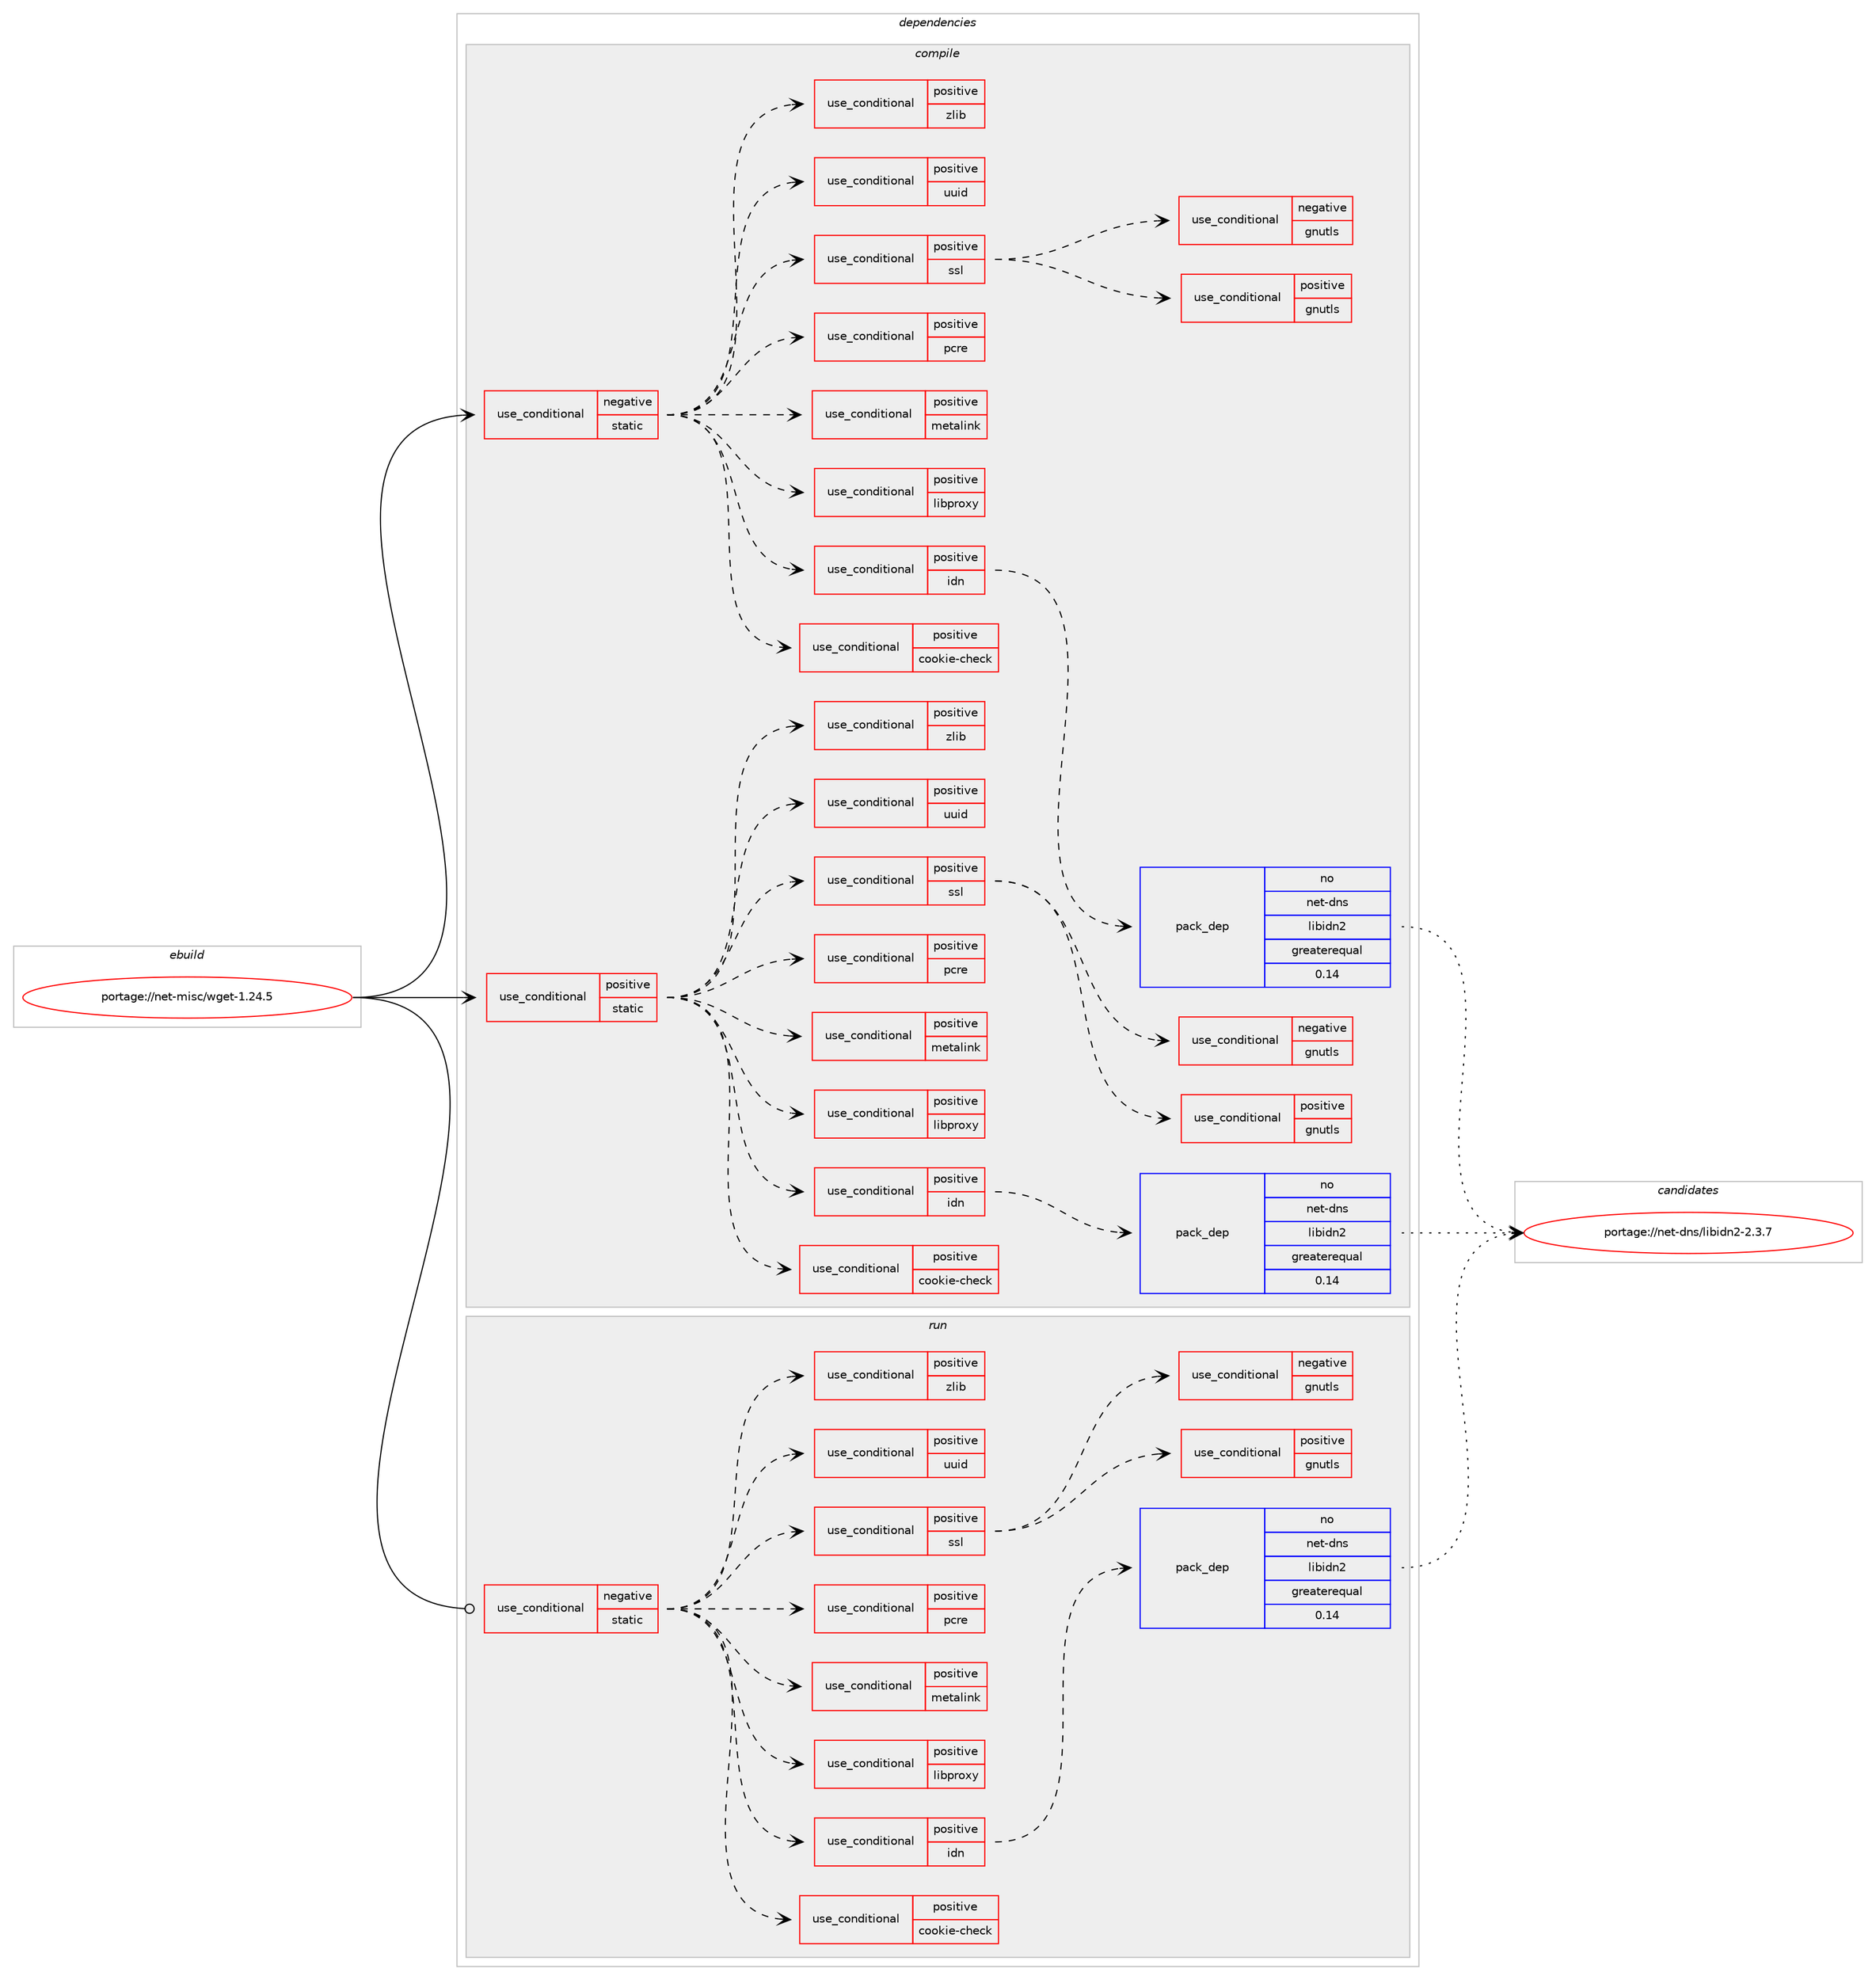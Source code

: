 digraph prolog {

# *************
# Graph options
# *************

newrank=true;
concentrate=true;
compound=true;
graph [rankdir=LR,fontname=Helvetica,fontsize=10,ranksep=1.5];#, ranksep=2.5, nodesep=0.2];
edge  [arrowhead=vee];
node  [fontname=Helvetica,fontsize=10];

# **********
# The ebuild
# **********

subgraph cluster_leftcol {
color=gray;
rank=same;
label=<<i>ebuild</i>>;
id [label="portage://net-misc/wget-1.24.5", color=red, width=4, href="../net-misc/wget-1.24.5.svg"];
}

# ****************
# The dependencies
# ****************

subgraph cluster_midcol {
color=gray;
label=<<i>dependencies</i>>;
subgraph cluster_compile {
fillcolor="#eeeeee";
style=filled;
label=<<i>compile</i>>;
subgraph cond96928 {
dependency191358 [label=<<TABLE BORDER="0" CELLBORDER="1" CELLSPACING="0" CELLPADDING="4"><TR><TD ROWSPAN="3" CELLPADDING="10">use_conditional</TD></TR><TR><TD>negative</TD></TR><TR><TD>static</TD></TR></TABLE>>, shape=none, color=red];
subgraph cond96929 {
dependency191359 [label=<<TABLE BORDER="0" CELLBORDER="1" CELLSPACING="0" CELLPADDING="4"><TR><TD ROWSPAN="3" CELLPADDING="10">use_conditional</TD></TR><TR><TD>positive</TD></TR><TR><TD>cookie-check</TD></TR></TABLE>>, shape=none, color=red];
# *** BEGIN UNKNOWN DEPENDENCY TYPE (TODO) ***
# dependency191359 -> package_dependency(portage://net-misc/wget-1.24.5,install,no,net-libs,libpsl,none,[,,],[],[])
# *** END UNKNOWN DEPENDENCY TYPE (TODO) ***

}
dependency191358:e -> dependency191359:w [weight=20,style="dashed",arrowhead="vee"];
subgraph cond96930 {
dependency191360 [label=<<TABLE BORDER="0" CELLBORDER="1" CELLSPACING="0" CELLPADDING="4"><TR><TD ROWSPAN="3" CELLPADDING="10">use_conditional</TD></TR><TR><TD>positive</TD></TR><TR><TD>idn</TD></TR></TABLE>>, shape=none, color=red];
subgraph pack91765 {
dependency191361 [label=<<TABLE BORDER="0" CELLBORDER="1" CELLSPACING="0" CELLPADDING="4" WIDTH="220"><TR><TD ROWSPAN="6" CELLPADDING="30">pack_dep</TD></TR><TR><TD WIDTH="110">no</TD></TR><TR><TD>net-dns</TD></TR><TR><TD>libidn2</TD></TR><TR><TD>greaterequal</TD></TR><TR><TD>0.14</TD></TR></TABLE>>, shape=none, color=blue];
}
dependency191360:e -> dependency191361:w [weight=20,style="dashed",arrowhead="vee"];
}
dependency191358:e -> dependency191360:w [weight=20,style="dashed",arrowhead="vee"];
subgraph cond96931 {
dependency191362 [label=<<TABLE BORDER="0" CELLBORDER="1" CELLSPACING="0" CELLPADDING="4"><TR><TD ROWSPAN="3" CELLPADDING="10">use_conditional</TD></TR><TR><TD>positive</TD></TR><TR><TD>libproxy</TD></TR></TABLE>>, shape=none, color=red];
# *** BEGIN UNKNOWN DEPENDENCY TYPE (TODO) ***
# dependency191362 -> package_dependency(portage://net-misc/wget-1.24.5,install,no,net-libs,libproxy,none,[,,],[],[])
# *** END UNKNOWN DEPENDENCY TYPE (TODO) ***

}
dependency191358:e -> dependency191362:w [weight=20,style="dashed",arrowhead="vee"];
subgraph cond96932 {
dependency191363 [label=<<TABLE BORDER="0" CELLBORDER="1" CELLSPACING="0" CELLPADDING="4"><TR><TD ROWSPAN="3" CELLPADDING="10">use_conditional</TD></TR><TR><TD>positive</TD></TR><TR><TD>metalink</TD></TR></TABLE>>, shape=none, color=red];
# *** BEGIN UNKNOWN DEPENDENCY TYPE (TODO) ***
# dependency191363 -> package_dependency(portage://net-misc/wget-1.24.5,install,no,app-crypt,gpgme,none,[,,],[],[])
# *** END UNKNOWN DEPENDENCY TYPE (TODO) ***

# *** BEGIN UNKNOWN DEPENDENCY TYPE (TODO) ***
# dependency191363 -> package_dependency(portage://net-misc/wget-1.24.5,install,no,media-libs,libmetalink,none,[,,],[],[])
# *** END UNKNOWN DEPENDENCY TYPE (TODO) ***

}
dependency191358:e -> dependency191363:w [weight=20,style="dashed",arrowhead="vee"];
subgraph cond96933 {
dependency191364 [label=<<TABLE BORDER="0" CELLBORDER="1" CELLSPACING="0" CELLPADDING="4"><TR><TD ROWSPAN="3" CELLPADDING="10">use_conditional</TD></TR><TR><TD>positive</TD></TR><TR><TD>pcre</TD></TR></TABLE>>, shape=none, color=red];
# *** BEGIN UNKNOWN DEPENDENCY TYPE (TODO) ***
# dependency191364 -> package_dependency(portage://net-misc/wget-1.24.5,install,no,dev-libs,libpcre2,none,[,,],[],[])
# *** END UNKNOWN DEPENDENCY TYPE (TODO) ***

}
dependency191358:e -> dependency191364:w [weight=20,style="dashed",arrowhead="vee"];
subgraph cond96934 {
dependency191365 [label=<<TABLE BORDER="0" CELLBORDER="1" CELLSPACING="0" CELLPADDING="4"><TR><TD ROWSPAN="3" CELLPADDING="10">use_conditional</TD></TR><TR><TD>positive</TD></TR><TR><TD>ssl</TD></TR></TABLE>>, shape=none, color=red];
subgraph cond96935 {
dependency191366 [label=<<TABLE BORDER="0" CELLBORDER="1" CELLSPACING="0" CELLPADDING="4"><TR><TD ROWSPAN="3" CELLPADDING="10">use_conditional</TD></TR><TR><TD>positive</TD></TR><TR><TD>gnutls</TD></TR></TABLE>>, shape=none, color=red];
# *** BEGIN UNKNOWN DEPENDENCY TYPE (TODO) ***
# dependency191366 -> package_dependency(portage://net-misc/wget-1.24.5,install,no,net-libs,gnutls,none,[,,],any_same_slot,[])
# *** END UNKNOWN DEPENDENCY TYPE (TODO) ***

}
dependency191365:e -> dependency191366:w [weight=20,style="dashed",arrowhead="vee"];
subgraph cond96936 {
dependency191367 [label=<<TABLE BORDER="0" CELLBORDER="1" CELLSPACING="0" CELLPADDING="4"><TR><TD ROWSPAN="3" CELLPADDING="10">use_conditional</TD></TR><TR><TD>negative</TD></TR><TR><TD>gnutls</TD></TR></TABLE>>, shape=none, color=red];
# *** BEGIN UNKNOWN DEPENDENCY TYPE (TODO) ***
# dependency191367 -> package_dependency(portage://net-misc/wget-1.24.5,install,no,dev-libs,openssl,none,[,,],any_same_slot,[])
# *** END UNKNOWN DEPENDENCY TYPE (TODO) ***

}
dependency191365:e -> dependency191367:w [weight=20,style="dashed",arrowhead="vee"];
}
dependency191358:e -> dependency191365:w [weight=20,style="dashed",arrowhead="vee"];
subgraph cond96937 {
dependency191368 [label=<<TABLE BORDER="0" CELLBORDER="1" CELLSPACING="0" CELLPADDING="4"><TR><TD ROWSPAN="3" CELLPADDING="10">use_conditional</TD></TR><TR><TD>positive</TD></TR><TR><TD>uuid</TD></TR></TABLE>>, shape=none, color=red];
# *** BEGIN UNKNOWN DEPENDENCY TYPE (TODO) ***
# dependency191368 -> package_dependency(portage://net-misc/wget-1.24.5,install,no,sys-apps,util-linux,none,[,,],[],[])
# *** END UNKNOWN DEPENDENCY TYPE (TODO) ***

}
dependency191358:e -> dependency191368:w [weight=20,style="dashed",arrowhead="vee"];
subgraph cond96938 {
dependency191369 [label=<<TABLE BORDER="0" CELLBORDER="1" CELLSPACING="0" CELLPADDING="4"><TR><TD ROWSPAN="3" CELLPADDING="10">use_conditional</TD></TR><TR><TD>positive</TD></TR><TR><TD>zlib</TD></TR></TABLE>>, shape=none, color=red];
# *** BEGIN UNKNOWN DEPENDENCY TYPE (TODO) ***
# dependency191369 -> package_dependency(portage://net-misc/wget-1.24.5,install,no,sys-libs,zlib,none,[,,],[],[])
# *** END UNKNOWN DEPENDENCY TYPE (TODO) ***

}
dependency191358:e -> dependency191369:w [weight=20,style="dashed",arrowhead="vee"];
}
id:e -> dependency191358:w [weight=20,style="solid",arrowhead="vee"];
subgraph cond96939 {
dependency191370 [label=<<TABLE BORDER="0" CELLBORDER="1" CELLSPACING="0" CELLPADDING="4"><TR><TD ROWSPAN="3" CELLPADDING="10">use_conditional</TD></TR><TR><TD>positive</TD></TR><TR><TD>static</TD></TR></TABLE>>, shape=none, color=red];
subgraph cond96940 {
dependency191371 [label=<<TABLE BORDER="0" CELLBORDER="1" CELLSPACING="0" CELLPADDING="4"><TR><TD ROWSPAN="3" CELLPADDING="10">use_conditional</TD></TR><TR><TD>positive</TD></TR><TR><TD>cookie-check</TD></TR></TABLE>>, shape=none, color=red];
# *** BEGIN UNKNOWN DEPENDENCY TYPE (TODO) ***
# dependency191371 -> package_dependency(portage://net-misc/wget-1.24.5,install,no,net-libs,libpsl,none,[,,],[],[])
# *** END UNKNOWN DEPENDENCY TYPE (TODO) ***

}
dependency191370:e -> dependency191371:w [weight=20,style="dashed",arrowhead="vee"];
subgraph cond96941 {
dependency191372 [label=<<TABLE BORDER="0" CELLBORDER="1" CELLSPACING="0" CELLPADDING="4"><TR><TD ROWSPAN="3" CELLPADDING="10">use_conditional</TD></TR><TR><TD>positive</TD></TR><TR><TD>idn</TD></TR></TABLE>>, shape=none, color=red];
subgraph pack91766 {
dependency191373 [label=<<TABLE BORDER="0" CELLBORDER="1" CELLSPACING="0" CELLPADDING="4" WIDTH="220"><TR><TD ROWSPAN="6" CELLPADDING="30">pack_dep</TD></TR><TR><TD WIDTH="110">no</TD></TR><TR><TD>net-dns</TD></TR><TR><TD>libidn2</TD></TR><TR><TD>greaterequal</TD></TR><TR><TD>0.14</TD></TR></TABLE>>, shape=none, color=blue];
}
dependency191372:e -> dependency191373:w [weight=20,style="dashed",arrowhead="vee"];
}
dependency191370:e -> dependency191372:w [weight=20,style="dashed",arrowhead="vee"];
subgraph cond96942 {
dependency191374 [label=<<TABLE BORDER="0" CELLBORDER="1" CELLSPACING="0" CELLPADDING="4"><TR><TD ROWSPAN="3" CELLPADDING="10">use_conditional</TD></TR><TR><TD>positive</TD></TR><TR><TD>libproxy</TD></TR></TABLE>>, shape=none, color=red];
# *** BEGIN UNKNOWN DEPENDENCY TYPE (TODO) ***
# dependency191374 -> package_dependency(portage://net-misc/wget-1.24.5,install,no,net-libs,libproxy,none,[,,],[],[])
# *** END UNKNOWN DEPENDENCY TYPE (TODO) ***

}
dependency191370:e -> dependency191374:w [weight=20,style="dashed",arrowhead="vee"];
subgraph cond96943 {
dependency191375 [label=<<TABLE BORDER="0" CELLBORDER="1" CELLSPACING="0" CELLPADDING="4"><TR><TD ROWSPAN="3" CELLPADDING="10">use_conditional</TD></TR><TR><TD>positive</TD></TR><TR><TD>metalink</TD></TR></TABLE>>, shape=none, color=red];
# *** BEGIN UNKNOWN DEPENDENCY TYPE (TODO) ***
# dependency191375 -> package_dependency(portage://net-misc/wget-1.24.5,install,no,app-crypt,gpgme,none,[,,],[],[])
# *** END UNKNOWN DEPENDENCY TYPE (TODO) ***

# *** BEGIN UNKNOWN DEPENDENCY TYPE (TODO) ***
# dependency191375 -> package_dependency(portage://net-misc/wget-1.24.5,install,no,media-libs,libmetalink,none,[,,],[],[])
# *** END UNKNOWN DEPENDENCY TYPE (TODO) ***

}
dependency191370:e -> dependency191375:w [weight=20,style="dashed",arrowhead="vee"];
subgraph cond96944 {
dependency191376 [label=<<TABLE BORDER="0" CELLBORDER="1" CELLSPACING="0" CELLPADDING="4"><TR><TD ROWSPAN="3" CELLPADDING="10">use_conditional</TD></TR><TR><TD>positive</TD></TR><TR><TD>pcre</TD></TR></TABLE>>, shape=none, color=red];
# *** BEGIN UNKNOWN DEPENDENCY TYPE (TODO) ***
# dependency191376 -> package_dependency(portage://net-misc/wget-1.24.5,install,no,dev-libs,libpcre2,none,[,,],[],[use(enable(static-libs),positive)])
# *** END UNKNOWN DEPENDENCY TYPE (TODO) ***

}
dependency191370:e -> dependency191376:w [weight=20,style="dashed",arrowhead="vee"];
subgraph cond96945 {
dependency191377 [label=<<TABLE BORDER="0" CELLBORDER="1" CELLSPACING="0" CELLPADDING="4"><TR><TD ROWSPAN="3" CELLPADDING="10">use_conditional</TD></TR><TR><TD>positive</TD></TR><TR><TD>ssl</TD></TR></TABLE>>, shape=none, color=red];
subgraph cond96946 {
dependency191378 [label=<<TABLE BORDER="0" CELLBORDER="1" CELLSPACING="0" CELLPADDING="4"><TR><TD ROWSPAN="3" CELLPADDING="10">use_conditional</TD></TR><TR><TD>positive</TD></TR><TR><TD>gnutls</TD></TR></TABLE>>, shape=none, color=red];
# *** BEGIN UNKNOWN DEPENDENCY TYPE (TODO) ***
# dependency191378 -> package_dependency(portage://net-misc/wget-1.24.5,install,no,net-libs,gnutls,none,[,,],any_same_slot,[use(enable(static-libs),positive)])
# *** END UNKNOWN DEPENDENCY TYPE (TODO) ***

}
dependency191377:e -> dependency191378:w [weight=20,style="dashed",arrowhead="vee"];
subgraph cond96947 {
dependency191379 [label=<<TABLE BORDER="0" CELLBORDER="1" CELLSPACING="0" CELLPADDING="4"><TR><TD ROWSPAN="3" CELLPADDING="10">use_conditional</TD></TR><TR><TD>negative</TD></TR><TR><TD>gnutls</TD></TR></TABLE>>, shape=none, color=red];
# *** BEGIN UNKNOWN DEPENDENCY TYPE (TODO) ***
# dependency191379 -> package_dependency(portage://net-misc/wget-1.24.5,install,no,dev-libs,openssl,none,[,,],any_same_slot,[use(enable(static-libs),positive)])
# *** END UNKNOWN DEPENDENCY TYPE (TODO) ***

}
dependency191377:e -> dependency191379:w [weight=20,style="dashed",arrowhead="vee"];
}
dependency191370:e -> dependency191377:w [weight=20,style="dashed",arrowhead="vee"];
subgraph cond96948 {
dependency191380 [label=<<TABLE BORDER="0" CELLBORDER="1" CELLSPACING="0" CELLPADDING="4"><TR><TD ROWSPAN="3" CELLPADDING="10">use_conditional</TD></TR><TR><TD>positive</TD></TR><TR><TD>uuid</TD></TR></TABLE>>, shape=none, color=red];
# *** BEGIN UNKNOWN DEPENDENCY TYPE (TODO) ***
# dependency191380 -> package_dependency(portage://net-misc/wget-1.24.5,install,no,sys-apps,util-linux,none,[,,],[],[use(enable(static-libs),positive)])
# *** END UNKNOWN DEPENDENCY TYPE (TODO) ***

}
dependency191370:e -> dependency191380:w [weight=20,style="dashed",arrowhead="vee"];
subgraph cond96949 {
dependency191381 [label=<<TABLE BORDER="0" CELLBORDER="1" CELLSPACING="0" CELLPADDING="4"><TR><TD ROWSPAN="3" CELLPADDING="10">use_conditional</TD></TR><TR><TD>positive</TD></TR><TR><TD>zlib</TD></TR></TABLE>>, shape=none, color=red];
# *** BEGIN UNKNOWN DEPENDENCY TYPE (TODO) ***
# dependency191381 -> package_dependency(portage://net-misc/wget-1.24.5,install,no,sys-libs,zlib,none,[,,],[],[use(enable(static-libs),positive)])
# *** END UNKNOWN DEPENDENCY TYPE (TODO) ***

}
dependency191370:e -> dependency191381:w [weight=20,style="dashed",arrowhead="vee"];
}
id:e -> dependency191370:w [weight=20,style="solid",arrowhead="vee"];
}
subgraph cluster_compileandrun {
fillcolor="#eeeeee";
style=filled;
label=<<i>compile and run</i>>;
}
subgraph cluster_run {
fillcolor="#eeeeee";
style=filled;
label=<<i>run</i>>;
subgraph cond96950 {
dependency191382 [label=<<TABLE BORDER="0" CELLBORDER="1" CELLSPACING="0" CELLPADDING="4"><TR><TD ROWSPAN="3" CELLPADDING="10">use_conditional</TD></TR><TR><TD>negative</TD></TR><TR><TD>static</TD></TR></TABLE>>, shape=none, color=red];
subgraph cond96951 {
dependency191383 [label=<<TABLE BORDER="0" CELLBORDER="1" CELLSPACING="0" CELLPADDING="4"><TR><TD ROWSPAN="3" CELLPADDING="10">use_conditional</TD></TR><TR><TD>positive</TD></TR><TR><TD>cookie-check</TD></TR></TABLE>>, shape=none, color=red];
# *** BEGIN UNKNOWN DEPENDENCY TYPE (TODO) ***
# dependency191383 -> package_dependency(portage://net-misc/wget-1.24.5,run,no,net-libs,libpsl,none,[,,],[],[])
# *** END UNKNOWN DEPENDENCY TYPE (TODO) ***

}
dependency191382:e -> dependency191383:w [weight=20,style="dashed",arrowhead="vee"];
subgraph cond96952 {
dependency191384 [label=<<TABLE BORDER="0" CELLBORDER="1" CELLSPACING="0" CELLPADDING="4"><TR><TD ROWSPAN="3" CELLPADDING="10">use_conditional</TD></TR><TR><TD>positive</TD></TR><TR><TD>idn</TD></TR></TABLE>>, shape=none, color=red];
subgraph pack91767 {
dependency191385 [label=<<TABLE BORDER="0" CELLBORDER="1" CELLSPACING="0" CELLPADDING="4" WIDTH="220"><TR><TD ROWSPAN="6" CELLPADDING="30">pack_dep</TD></TR><TR><TD WIDTH="110">no</TD></TR><TR><TD>net-dns</TD></TR><TR><TD>libidn2</TD></TR><TR><TD>greaterequal</TD></TR><TR><TD>0.14</TD></TR></TABLE>>, shape=none, color=blue];
}
dependency191384:e -> dependency191385:w [weight=20,style="dashed",arrowhead="vee"];
}
dependency191382:e -> dependency191384:w [weight=20,style="dashed",arrowhead="vee"];
subgraph cond96953 {
dependency191386 [label=<<TABLE BORDER="0" CELLBORDER="1" CELLSPACING="0" CELLPADDING="4"><TR><TD ROWSPAN="3" CELLPADDING="10">use_conditional</TD></TR><TR><TD>positive</TD></TR><TR><TD>libproxy</TD></TR></TABLE>>, shape=none, color=red];
# *** BEGIN UNKNOWN DEPENDENCY TYPE (TODO) ***
# dependency191386 -> package_dependency(portage://net-misc/wget-1.24.5,run,no,net-libs,libproxy,none,[,,],[],[])
# *** END UNKNOWN DEPENDENCY TYPE (TODO) ***

}
dependency191382:e -> dependency191386:w [weight=20,style="dashed",arrowhead="vee"];
subgraph cond96954 {
dependency191387 [label=<<TABLE BORDER="0" CELLBORDER="1" CELLSPACING="0" CELLPADDING="4"><TR><TD ROWSPAN="3" CELLPADDING="10">use_conditional</TD></TR><TR><TD>positive</TD></TR><TR><TD>metalink</TD></TR></TABLE>>, shape=none, color=red];
# *** BEGIN UNKNOWN DEPENDENCY TYPE (TODO) ***
# dependency191387 -> package_dependency(portage://net-misc/wget-1.24.5,run,no,app-crypt,gpgme,none,[,,],[],[])
# *** END UNKNOWN DEPENDENCY TYPE (TODO) ***

# *** BEGIN UNKNOWN DEPENDENCY TYPE (TODO) ***
# dependency191387 -> package_dependency(portage://net-misc/wget-1.24.5,run,no,media-libs,libmetalink,none,[,,],[],[])
# *** END UNKNOWN DEPENDENCY TYPE (TODO) ***

}
dependency191382:e -> dependency191387:w [weight=20,style="dashed",arrowhead="vee"];
subgraph cond96955 {
dependency191388 [label=<<TABLE BORDER="0" CELLBORDER="1" CELLSPACING="0" CELLPADDING="4"><TR><TD ROWSPAN="3" CELLPADDING="10">use_conditional</TD></TR><TR><TD>positive</TD></TR><TR><TD>pcre</TD></TR></TABLE>>, shape=none, color=red];
# *** BEGIN UNKNOWN DEPENDENCY TYPE (TODO) ***
# dependency191388 -> package_dependency(portage://net-misc/wget-1.24.5,run,no,dev-libs,libpcre2,none,[,,],[],[])
# *** END UNKNOWN DEPENDENCY TYPE (TODO) ***

}
dependency191382:e -> dependency191388:w [weight=20,style="dashed",arrowhead="vee"];
subgraph cond96956 {
dependency191389 [label=<<TABLE BORDER="0" CELLBORDER="1" CELLSPACING="0" CELLPADDING="4"><TR><TD ROWSPAN="3" CELLPADDING="10">use_conditional</TD></TR><TR><TD>positive</TD></TR><TR><TD>ssl</TD></TR></TABLE>>, shape=none, color=red];
subgraph cond96957 {
dependency191390 [label=<<TABLE BORDER="0" CELLBORDER="1" CELLSPACING="0" CELLPADDING="4"><TR><TD ROWSPAN="3" CELLPADDING="10">use_conditional</TD></TR><TR><TD>positive</TD></TR><TR><TD>gnutls</TD></TR></TABLE>>, shape=none, color=red];
# *** BEGIN UNKNOWN DEPENDENCY TYPE (TODO) ***
# dependency191390 -> package_dependency(portage://net-misc/wget-1.24.5,run,no,net-libs,gnutls,none,[,,],any_same_slot,[])
# *** END UNKNOWN DEPENDENCY TYPE (TODO) ***

}
dependency191389:e -> dependency191390:w [weight=20,style="dashed",arrowhead="vee"];
subgraph cond96958 {
dependency191391 [label=<<TABLE BORDER="0" CELLBORDER="1" CELLSPACING="0" CELLPADDING="4"><TR><TD ROWSPAN="3" CELLPADDING="10">use_conditional</TD></TR><TR><TD>negative</TD></TR><TR><TD>gnutls</TD></TR></TABLE>>, shape=none, color=red];
# *** BEGIN UNKNOWN DEPENDENCY TYPE (TODO) ***
# dependency191391 -> package_dependency(portage://net-misc/wget-1.24.5,run,no,dev-libs,openssl,none,[,,],any_same_slot,[])
# *** END UNKNOWN DEPENDENCY TYPE (TODO) ***

}
dependency191389:e -> dependency191391:w [weight=20,style="dashed",arrowhead="vee"];
}
dependency191382:e -> dependency191389:w [weight=20,style="dashed",arrowhead="vee"];
subgraph cond96959 {
dependency191392 [label=<<TABLE BORDER="0" CELLBORDER="1" CELLSPACING="0" CELLPADDING="4"><TR><TD ROWSPAN="3" CELLPADDING="10">use_conditional</TD></TR><TR><TD>positive</TD></TR><TR><TD>uuid</TD></TR></TABLE>>, shape=none, color=red];
# *** BEGIN UNKNOWN DEPENDENCY TYPE (TODO) ***
# dependency191392 -> package_dependency(portage://net-misc/wget-1.24.5,run,no,sys-apps,util-linux,none,[,,],[],[])
# *** END UNKNOWN DEPENDENCY TYPE (TODO) ***

}
dependency191382:e -> dependency191392:w [weight=20,style="dashed",arrowhead="vee"];
subgraph cond96960 {
dependency191393 [label=<<TABLE BORDER="0" CELLBORDER="1" CELLSPACING="0" CELLPADDING="4"><TR><TD ROWSPAN="3" CELLPADDING="10">use_conditional</TD></TR><TR><TD>positive</TD></TR><TR><TD>zlib</TD></TR></TABLE>>, shape=none, color=red];
# *** BEGIN UNKNOWN DEPENDENCY TYPE (TODO) ***
# dependency191393 -> package_dependency(portage://net-misc/wget-1.24.5,run,no,sys-libs,zlib,none,[,,],[],[])
# *** END UNKNOWN DEPENDENCY TYPE (TODO) ***

}
dependency191382:e -> dependency191393:w [weight=20,style="dashed",arrowhead="vee"];
}
id:e -> dependency191382:w [weight=20,style="solid",arrowhead="odot"];
}
}

# **************
# The candidates
# **************

subgraph cluster_choices {
rank=same;
color=gray;
label=<<i>candidates</i>>;

subgraph choice91765 {
color=black;
nodesep=1;
choice11010111645100110115471081059810510011050455046514655 [label="portage://net-dns/libidn2-2.3.7", color=red, width=4,href="../net-dns/libidn2-2.3.7.svg"];
dependency191361:e -> choice11010111645100110115471081059810510011050455046514655:w [style=dotted,weight="100"];
}
subgraph choice91766 {
color=black;
nodesep=1;
choice11010111645100110115471081059810510011050455046514655 [label="portage://net-dns/libidn2-2.3.7", color=red, width=4,href="../net-dns/libidn2-2.3.7.svg"];
dependency191373:e -> choice11010111645100110115471081059810510011050455046514655:w [style=dotted,weight="100"];
}
subgraph choice91767 {
color=black;
nodesep=1;
choice11010111645100110115471081059810510011050455046514655 [label="portage://net-dns/libidn2-2.3.7", color=red, width=4,href="../net-dns/libidn2-2.3.7.svg"];
dependency191385:e -> choice11010111645100110115471081059810510011050455046514655:w [style=dotted,weight="100"];
}
}

}
